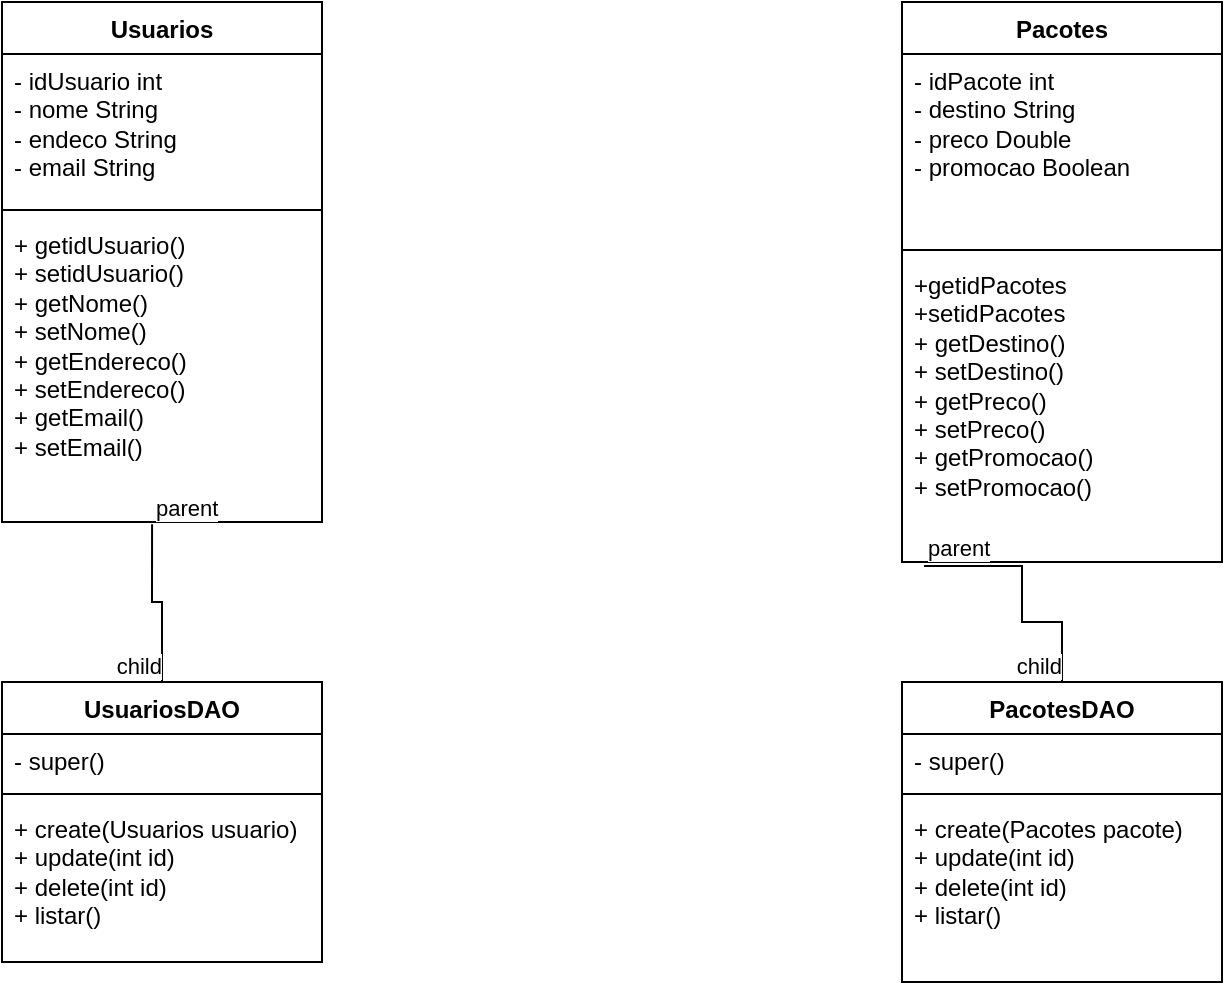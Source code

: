 <mxfile version="21.8.0" type="device">
  <diagram name="Página-1" id="vFqpO1XfiHLNlL7lNSRu">
    <mxGraphModel dx="1393" dy="776" grid="1" gridSize="10" guides="1" tooltips="1" connect="1" arrows="1" fold="1" page="1" pageScale="1" pageWidth="827" pageHeight="1169" math="0" shadow="0">
      <root>
        <mxCell id="0" />
        <mxCell id="1" parent="0" />
        <mxCell id="AQxqSEmwNQRPB8LQPg7X-1" value="Usuarios" style="swimlane;fontStyle=1;align=center;verticalAlign=top;childLayout=stackLayout;horizontal=1;startSize=26;horizontalStack=0;resizeParent=1;resizeParentMax=0;resizeLast=0;collapsible=1;marginBottom=0;whiteSpace=wrap;html=1;" parent="1" vertex="1">
          <mxGeometry x="80" y="120" width="160" height="260" as="geometry" />
        </mxCell>
        <mxCell id="AQxqSEmwNQRPB8LQPg7X-2" value="- idUsuario int&lt;br&gt;- nome String&lt;br&gt;- endeco String&lt;br&gt;- email String" style="text;strokeColor=none;fillColor=none;align=left;verticalAlign=top;spacingLeft=4;spacingRight=4;overflow=hidden;rotatable=0;points=[[0,0.5],[1,0.5]];portConstraint=eastwest;whiteSpace=wrap;html=1;" parent="AQxqSEmwNQRPB8LQPg7X-1" vertex="1">
          <mxGeometry y="26" width="160" height="74" as="geometry" />
        </mxCell>
        <mxCell id="AQxqSEmwNQRPB8LQPg7X-3" value="" style="line;strokeWidth=1;fillColor=none;align=left;verticalAlign=middle;spacingTop=-1;spacingLeft=3;spacingRight=3;rotatable=0;labelPosition=right;points=[];portConstraint=eastwest;strokeColor=inherit;" parent="AQxqSEmwNQRPB8LQPg7X-1" vertex="1">
          <mxGeometry y="100" width="160" height="8" as="geometry" />
        </mxCell>
        <mxCell id="AQxqSEmwNQRPB8LQPg7X-4" value="+ getidUsuario()&lt;br&gt;+ setidUsuario()&lt;br&gt;+ getNome()&lt;br&gt;+ setNome()&lt;br&gt;+ getEndereco()&lt;br&gt;+ setEndereco()&lt;br&gt;+ getEmail()&lt;br&gt;+ setEmail()" style="text;strokeColor=none;fillColor=none;align=left;verticalAlign=top;spacingLeft=4;spacingRight=4;overflow=hidden;rotatable=0;points=[[0,0.5],[1,0.5]];portConstraint=eastwest;whiteSpace=wrap;html=1;" parent="AQxqSEmwNQRPB8LQPg7X-1" vertex="1">
          <mxGeometry y="108" width="160" height="152" as="geometry" />
        </mxCell>
        <mxCell id="AQxqSEmwNQRPB8LQPg7X-5" value="Pacotes" style="swimlane;fontStyle=1;align=center;verticalAlign=top;childLayout=stackLayout;horizontal=1;startSize=26;horizontalStack=0;resizeParent=1;resizeParentMax=0;resizeLast=0;collapsible=1;marginBottom=0;whiteSpace=wrap;html=1;" parent="1" vertex="1">
          <mxGeometry x="530" y="120" width="160" height="280" as="geometry" />
        </mxCell>
        <mxCell id="AQxqSEmwNQRPB8LQPg7X-6" value="- idPacote int&lt;br&gt;- destino String&lt;br&gt;- preco Double&lt;br&gt;- promocao Boolean&lt;br&gt;&amp;nbsp;&amp;nbsp;" style="text;strokeColor=none;fillColor=none;align=left;verticalAlign=top;spacingLeft=4;spacingRight=4;overflow=hidden;rotatable=0;points=[[0,0.5],[1,0.5]];portConstraint=eastwest;whiteSpace=wrap;html=1;" parent="AQxqSEmwNQRPB8LQPg7X-5" vertex="1">
          <mxGeometry y="26" width="160" height="94" as="geometry" />
        </mxCell>
        <mxCell id="AQxqSEmwNQRPB8LQPg7X-7" value="" style="line;strokeWidth=1;fillColor=none;align=left;verticalAlign=middle;spacingTop=-1;spacingLeft=3;spacingRight=3;rotatable=0;labelPosition=right;points=[];portConstraint=eastwest;strokeColor=inherit;" parent="AQxqSEmwNQRPB8LQPg7X-5" vertex="1">
          <mxGeometry y="120" width="160" height="8" as="geometry" />
        </mxCell>
        <mxCell id="AQxqSEmwNQRPB8LQPg7X-8" value="+getidPacotes&lt;br&gt;+setidPacotes&lt;br&gt;+ getDestino()&lt;br&gt;+ setDestino()&lt;br&gt;+ getPreco()&lt;br&gt;+ setPreco()&lt;br&gt;+ getPromocao()&lt;br&gt;+ setPromocao()&amp;nbsp;" style="text;strokeColor=none;fillColor=none;align=left;verticalAlign=top;spacingLeft=4;spacingRight=4;overflow=hidden;rotatable=0;points=[[0,0.5],[1,0.5]];portConstraint=eastwest;whiteSpace=wrap;html=1;" parent="AQxqSEmwNQRPB8LQPg7X-5" vertex="1">
          <mxGeometry y="128" width="160" height="152" as="geometry" />
        </mxCell>
        <mxCell id="AQxqSEmwNQRPB8LQPg7X-9" value="UsuariosDAO" style="swimlane;fontStyle=1;align=center;verticalAlign=top;childLayout=stackLayout;horizontal=1;startSize=26;horizontalStack=0;resizeParent=1;resizeParentMax=0;resizeLast=0;collapsible=1;marginBottom=0;whiteSpace=wrap;html=1;" parent="1" vertex="1">
          <mxGeometry x="80" y="460" width="160" height="140" as="geometry" />
        </mxCell>
        <mxCell id="AQxqSEmwNQRPB8LQPg7X-10" value="- super()&lt;br&gt;" style="text;strokeColor=none;fillColor=none;align=left;verticalAlign=top;spacingLeft=4;spacingRight=4;overflow=hidden;rotatable=0;points=[[0,0.5],[1,0.5]];portConstraint=eastwest;whiteSpace=wrap;html=1;" parent="AQxqSEmwNQRPB8LQPg7X-9" vertex="1">
          <mxGeometry y="26" width="160" height="26" as="geometry" />
        </mxCell>
        <mxCell id="AQxqSEmwNQRPB8LQPg7X-11" value="" style="line;strokeWidth=1;fillColor=none;align=left;verticalAlign=middle;spacingTop=-1;spacingLeft=3;spacingRight=3;rotatable=0;labelPosition=right;points=[];portConstraint=eastwest;strokeColor=inherit;" parent="AQxqSEmwNQRPB8LQPg7X-9" vertex="1">
          <mxGeometry y="52" width="160" height="8" as="geometry" />
        </mxCell>
        <mxCell id="AQxqSEmwNQRPB8LQPg7X-12" value="+ create(Usuarios usuario)&lt;br style=&quot;border-color: var(--border-color);&quot;&gt;+ update(int id)&lt;br style=&quot;border-color: var(--border-color);&quot;&gt;+ delete(int id)&lt;br style=&quot;border-color: var(--border-color);&quot;&gt;+ listar()" style="text;strokeColor=none;fillColor=none;align=left;verticalAlign=top;spacingLeft=4;spacingRight=4;overflow=hidden;rotatable=0;points=[[0,0.5],[1,0.5]];portConstraint=eastwest;whiteSpace=wrap;html=1;" parent="AQxqSEmwNQRPB8LQPg7X-9" vertex="1">
          <mxGeometry y="60" width="160" height="80" as="geometry" />
        </mxCell>
        <mxCell id="AQxqSEmwNQRPB8LQPg7X-13" value="PacotesDAO" style="swimlane;fontStyle=1;align=center;verticalAlign=top;childLayout=stackLayout;horizontal=1;startSize=26;horizontalStack=0;resizeParent=1;resizeParentMax=0;resizeLast=0;collapsible=1;marginBottom=0;whiteSpace=wrap;html=1;" parent="1" vertex="1">
          <mxGeometry x="530" y="460" width="160" height="150" as="geometry" />
        </mxCell>
        <mxCell id="AQxqSEmwNQRPB8LQPg7X-14" value="- super()" style="text;strokeColor=none;fillColor=none;align=left;verticalAlign=top;spacingLeft=4;spacingRight=4;overflow=hidden;rotatable=0;points=[[0,0.5],[1,0.5]];portConstraint=eastwest;whiteSpace=wrap;html=1;" parent="AQxqSEmwNQRPB8LQPg7X-13" vertex="1">
          <mxGeometry y="26" width="160" height="26" as="geometry" />
        </mxCell>
        <mxCell id="AQxqSEmwNQRPB8LQPg7X-15" value="" style="line;strokeWidth=1;fillColor=none;align=left;verticalAlign=middle;spacingTop=-1;spacingLeft=3;spacingRight=3;rotatable=0;labelPosition=right;points=[];portConstraint=eastwest;strokeColor=inherit;" parent="AQxqSEmwNQRPB8LQPg7X-13" vertex="1">
          <mxGeometry y="52" width="160" height="8" as="geometry" />
        </mxCell>
        <mxCell id="AQxqSEmwNQRPB8LQPg7X-16" value="+ create(Pacotes pacote)&lt;br&gt;+ update(int id)&lt;br&gt;+ delete(int id)&lt;br&gt;+ listar()" style="text;strokeColor=none;fillColor=none;align=left;verticalAlign=top;spacingLeft=4;spacingRight=4;overflow=hidden;rotatable=0;points=[[0,0.5],[1,0.5]];portConstraint=eastwest;whiteSpace=wrap;html=1;" parent="AQxqSEmwNQRPB8LQPg7X-13" vertex="1">
          <mxGeometry y="60" width="160" height="90" as="geometry" />
        </mxCell>
        <mxCell id="AQxqSEmwNQRPB8LQPg7X-23" value="" style="endArrow=none;html=1;edgeStyle=orthogonalEdgeStyle;rounded=0;exitX=0.469;exitY=1.007;exitDx=0;exitDy=0;exitPerimeter=0;" parent="1" source="AQxqSEmwNQRPB8LQPg7X-4" target="AQxqSEmwNQRPB8LQPg7X-9" edge="1">
          <mxGeometry relative="1" as="geometry">
            <mxPoint x="450" y="300" as="sourcePoint" />
            <mxPoint x="610" y="300" as="targetPoint" />
            <Array as="points">
              <mxPoint x="155" y="420" />
              <mxPoint x="160" y="420" />
            </Array>
          </mxGeometry>
        </mxCell>
        <mxCell id="AQxqSEmwNQRPB8LQPg7X-24" value="parent" style="edgeLabel;resizable=0;html=1;align=left;verticalAlign=bottom;" parent="AQxqSEmwNQRPB8LQPg7X-23" connectable="0" vertex="1">
          <mxGeometry x="-1" relative="1" as="geometry" />
        </mxCell>
        <mxCell id="AQxqSEmwNQRPB8LQPg7X-25" value="child" style="edgeLabel;resizable=0;html=1;align=right;verticalAlign=bottom;" parent="AQxqSEmwNQRPB8LQPg7X-23" connectable="0" vertex="1">
          <mxGeometry x="1" relative="1" as="geometry" />
        </mxCell>
        <mxCell id="AQxqSEmwNQRPB8LQPg7X-26" value="" style="endArrow=none;html=1;edgeStyle=orthogonalEdgeStyle;rounded=0;exitX=0.069;exitY=1.013;exitDx=0;exitDy=0;exitPerimeter=0;" parent="1" source="AQxqSEmwNQRPB8LQPg7X-8" target="AQxqSEmwNQRPB8LQPg7X-13" edge="1">
          <mxGeometry relative="1" as="geometry">
            <mxPoint x="450" y="300" as="sourcePoint" />
            <mxPoint x="610" y="300" as="targetPoint" />
            <Array as="points">
              <mxPoint x="590" y="402" />
              <mxPoint x="590" y="430" />
              <mxPoint x="610" y="430" />
            </Array>
          </mxGeometry>
        </mxCell>
        <mxCell id="AQxqSEmwNQRPB8LQPg7X-27" value="parent" style="edgeLabel;resizable=0;html=1;align=left;verticalAlign=bottom;" parent="AQxqSEmwNQRPB8LQPg7X-26" connectable="0" vertex="1">
          <mxGeometry x="-1" relative="1" as="geometry" />
        </mxCell>
        <mxCell id="AQxqSEmwNQRPB8LQPg7X-28" value="child" style="edgeLabel;resizable=0;html=1;align=right;verticalAlign=bottom;" parent="AQxqSEmwNQRPB8LQPg7X-26" connectable="0" vertex="1">
          <mxGeometry x="1" relative="1" as="geometry" />
        </mxCell>
      </root>
    </mxGraphModel>
  </diagram>
</mxfile>
